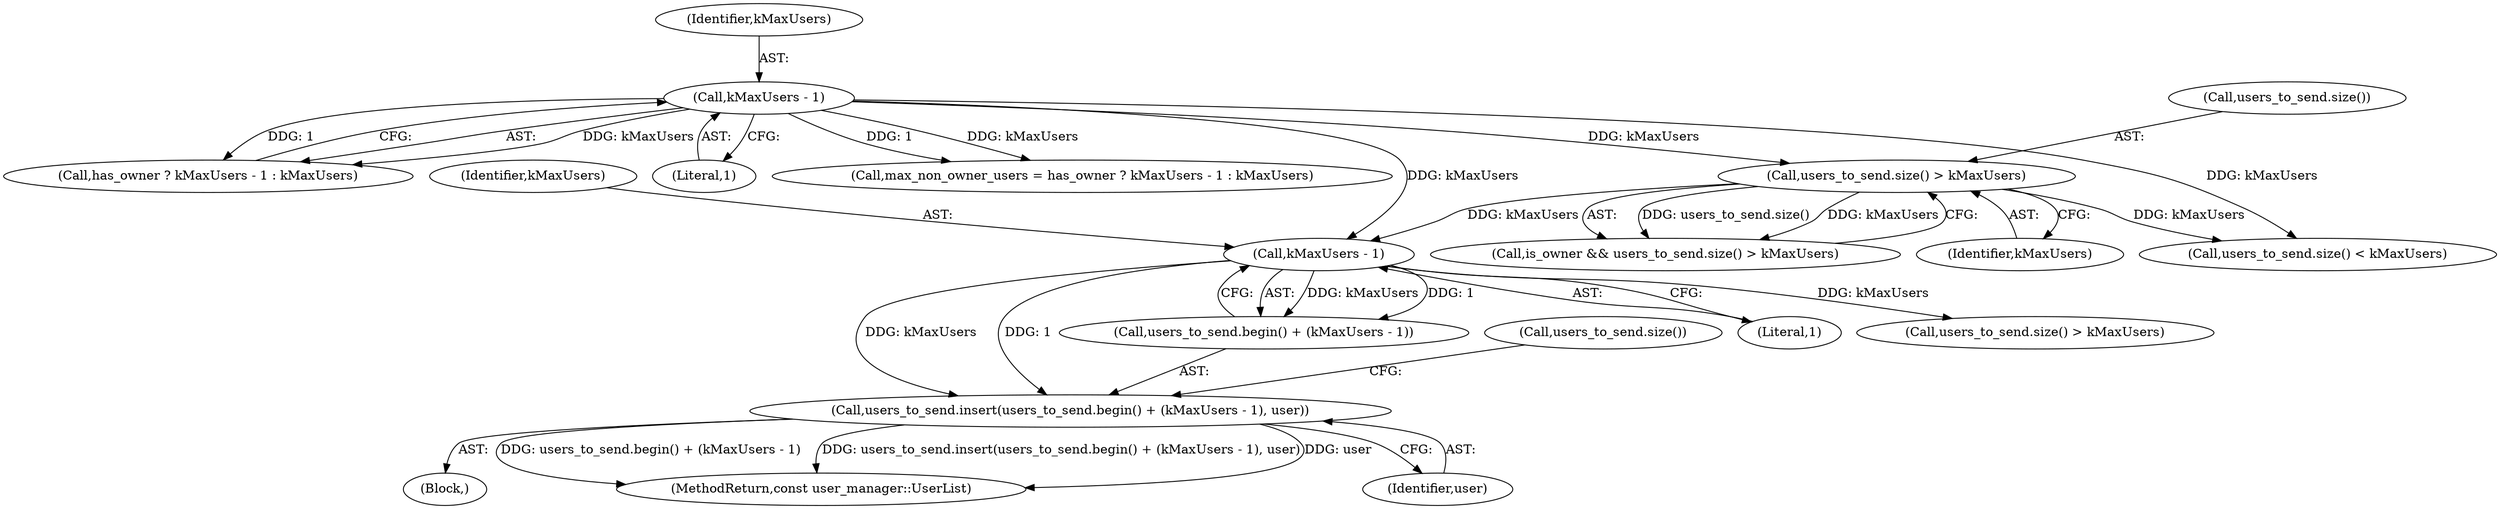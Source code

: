 digraph "0_Chrome_c66b1fc49870c514b1c1e8b53498153176d7ec2b_5@API" {
"1000164" [label="(Call,users_to_send.insert(users_to_send.begin() + (kMaxUsers - 1), user))"];
"1000167" [label="(Call,kMaxUsers - 1)"];
"1000160" [label="(Call,users_to_send.size() > kMaxUsers)"];
"1000115" [label="(Call,kMaxUsers - 1)"];
"1000158" [label="(Call,is_owner && users_to_send.size() > kMaxUsers)"];
"1000169" [label="(Literal,1)"];
"1000172" [label="(Call,users_to_send.size() > kMaxUsers)"];
"1000165" [label="(Call,users_to_send.begin() + (kMaxUsers - 1))"];
"1000164" [label="(Call,users_to_send.insert(users_to_send.begin() + (kMaxUsers - 1), user))"];
"1000163" [label="(Block,)"];
"1000113" [label="(Call,has_owner ? kMaxUsers - 1 : kMaxUsers)"];
"1000117" [label="(Literal,1)"];
"1000111" [label="(Call,max_non_owner_users = has_owner ? kMaxUsers - 1 : kMaxUsers)"];
"1000115" [label="(Call,kMaxUsers - 1)"];
"1000168" [label="(Identifier,kMaxUsers)"];
"1000161" [label="(Call,users_to_send.size())"];
"1000116" [label="(Identifier,kMaxUsers)"];
"1000162" [label="(Identifier,kMaxUsers)"];
"1000181" [label="(Call,users_to_send.size() < kMaxUsers)"];
"1000189" [label="(MethodReturn,const user_manager::UserList)"];
"1000160" [label="(Call,users_to_send.size() > kMaxUsers)"];
"1000167" [label="(Call,kMaxUsers - 1)"];
"1000173" [label="(Call,users_to_send.size())"];
"1000170" [label="(Identifier,user)"];
"1000164" -> "1000163"  [label="AST: "];
"1000164" -> "1000170"  [label="CFG: "];
"1000165" -> "1000164"  [label="AST: "];
"1000170" -> "1000164"  [label="AST: "];
"1000173" -> "1000164"  [label="CFG: "];
"1000164" -> "1000189"  [label="DDG: users_to_send.begin() + (kMaxUsers - 1)"];
"1000164" -> "1000189"  [label="DDG: users_to_send.insert(users_to_send.begin() + (kMaxUsers - 1), user)"];
"1000164" -> "1000189"  [label="DDG: user"];
"1000167" -> "1000164"  [label="DDG: kMaxUsers"];
"1000167" -> "1000164"  [label="DDG: 1"];
"1000167" -> "1000165"  [label="AST: "];
"1000167" -> "1000169"  [label="CFG: "];
"1000168" -> "1000167"  [label="AST: "];
"1000169" -> "1000167"  [label="AST: "];
"1000165" -> "1000167"  [label="CFG: "];
"1000167" -> "1000165"  [label="DDG: kMaxUsers"];
"1000167" -> "1000165"  [label="DDG: 1"];
"1000160" -> "1000167"  [label="DDG: kMaxUsers"];
"1000115" -> "1000167"  [label="DDG: kMaxUsers"];
"1000167" -> "1000172"  [label="DDG: kMaxUsers"];
"1000160" -> "1000158"  [label="AST: "];
"1000160" -> "1000162"  [label="CFG: "];
"1000161" -> "1000160"  [label="AST: "];
"1000162" -> "1000160"  [label="AST: "];
"1000158" -> "1000160"  [label="CFG: "];
"1000160" -> "1000158"  [label="DDG: users_to_send.size()"];
"1000160" -> "1000158"  [label="DDG: kMaxUsers"];
"1000115" -> "1000160"  [label="DDG: kMaxUsers"];
"1000160" -> "1000181"  [label="DDG: kMaxUsers"];
"1000115" -> "1000113"  [label="AST: "];
"1000115" -> "1000117"  [label="CFG: "];
"1000116" -> "1000115"  [label="AST: "];
"1000117" -> "1000115"  [label="AST: "];
"1000113" -> "1000115"  [label="CFG: "];
"1000115" -> "1000111"  [label="DDG: kMaxUsers"];
"1000115" -> "1000111"  [label="DDG: 1"];
"1000115" -> "1000113"  [label="DDG: kMaxUsers"];
"1000115" -> "1000113"  [label="DDG: 1"];
"1000115" -> "1000181"  [label="DDG: kMaxUsers"];
}
